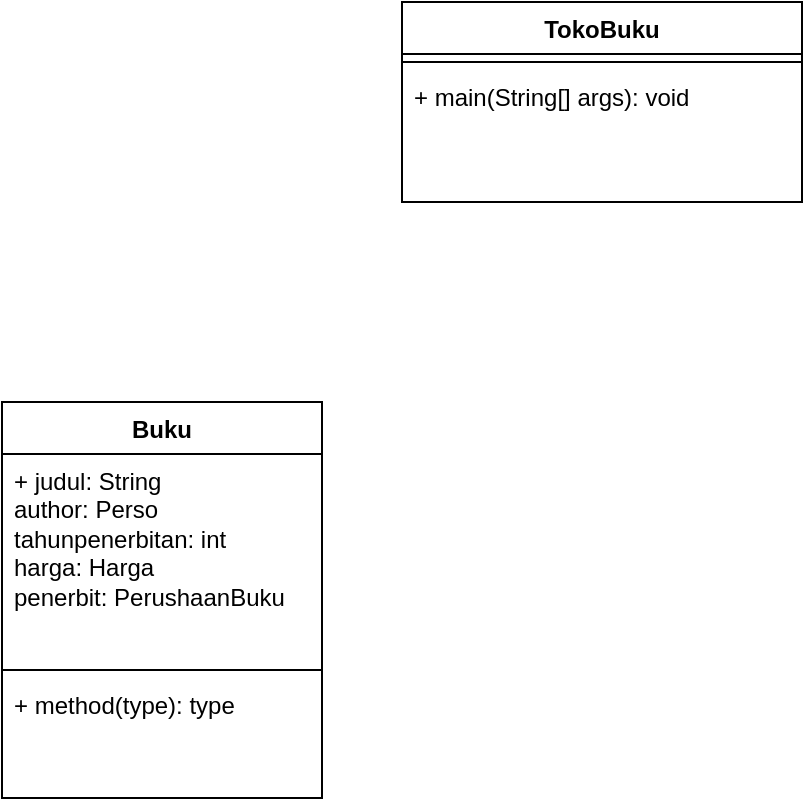 <mxfile version="24.4.8" type="device">
  <diagram name="Page-1" id="IHfjQH6lJrM9A-uNRllf">
    <mxGraphModel dx="502" dy="779" grid="1" gridSize="10" guides="1" tooltips="1" connect="1" arrows="1" fold="1" page="1" pageScale="1" pageWidth="850" pageHeight="1100" math="0" shadow="0">
      <root>
        <mxCell id="0" />
        <mxCell id="1" parent="0" />
        <mxCell id="7FftgeH0GfsAVvw-4TUL-2" value="TokoBuku" style="swimlane;fontStyle=1;align=center;verticalAlign=top;childLayout=stackLayout;horizontal=1;startSize=26;horizontalStack=0;resizeParent=1;resizeParentMax=0;resizeLast=0;collapsible=1;marginBottom=0;whiteSpace=wrap;html=1;" parent="1" vertex="1">
          <mxGeometry x="260" y="70" width="200" height="100" as="geometry" />
        </mxCell>
        <mxCell id="7FftgeH0GfsAVvw-4TUL-4" value="" style="line;strokeWidth=1;fillColor=none;align=left;verticalAlign=middle;spacingTop=-1;spacingLeft=3;spacingRight=3;rotatable=0;labelPosition=right;points=[];portConstraint=eastwest;strokeColor=inherit;" parent="7FftgeH0GfsAVvw-4TUL-2" vertex="1">
          <mxGeometry y="26" width="200" height="8" as="geometry" />
        </mxCell>
        <mxCell id="7FftgeH0GfsAVvw-4TUL-5" value="+ main(String[] args): void" style="text;strokeColor=none;fillColor=none;align=left;verticalAlign=top;spacingLeft=4;spacingRight=4;overflow=hidden;rotatable=0;points=[[0,0.5],[1,0.5]];portConstraint=eastwest;whiteSpace=wrap;html=1;" parent="7FftgeH0GfsAVvw-4TUL-2" vertex="1">
          <mxGeometry y="34" width="200" height="66" as="geometry" />
        </mxCell>
        <mxCell id="piSzZ_gxIlII655VT60S-1" value="Buku" style="swimlane;fontStyle=1;align=center;verticalAlign=top;childLayout=stackLayout;horizontal=1;startSize=26;horizontalStack=0;resizeParent=1;resizeParentMax=0;resizeLast=0;collapsible=1;marginBottom=0;whiteSpace=wrap;html=1;" vertex="1" parent="1">
          <mxGeometry x="60" y="270" width="160" height="198" as="geometry" />
        </mxCell>
        <mxCell id="piSzZ_gxIlII655VT60S-2" value="+ judul: String&lt;div&gt;author: Perso&lt;/div&gt;&lt;div&gt;tahunpenerbitan: int&lt;/div&gt;&lt;div&gt;harga: Harga&lt;/div&gt;&lt;div&gt;penerbit: PerushaanBuku&lt;/div&gt;" style="text;strokeColor=none;fillColor=none;align=left;verticalAlign=top;spacingLeft=4;spacingRight=4;overflow=hidden;rotatable=0;points=[[0,0.5],[1,0.5]];portConstraint=eastwest;whiteSpace=wrap;html=1;" vertex="1" parent="piSzZ_gxIlII655VT60S-1">
          <mxGeometry y="26" width="160" height="104" as="geometry" />
        </mxCell>
        <mxCell id="piSzZ_gxIlII655VT60S-3" value="" style="line;strokeWidth=1;fillColor=none;align=left;verticalAlign=middle;spacingTop=-1;spacingLeft=3;spacingRight=3;rotatable=0;labelPosition=right;points=[];portConstraint=eastwest;strokeColor=inherit;" vertex="1" parent="piSzZ_gxIlII655VT60S-1">
          <mxGeometry y="130" width="160" height="8" as="geometry" />
        </mxCell>
        <mxCell id="piSzZ_gxIlII655VT60S-4" value="+ method(type): type" style="text;strokeColor=none;fillColor=none;align=left;verticalAlign=top;spacingLeft=4;spacingRight=4;overflow=hidden;rotatable=0;points=[[0,0.5],[1,0.5]];portConstraint=eastwest;whiteSpace=wrap;html=1;" vertex="1" parent="piSzZ_gxIlII655VT60S-1">
          <mxGeometry y="138" width="160" height="60" as="geometry" />
        </mxCell>
      </root>
    </mxGraphModel>
  </diagram>
</mxfile>
